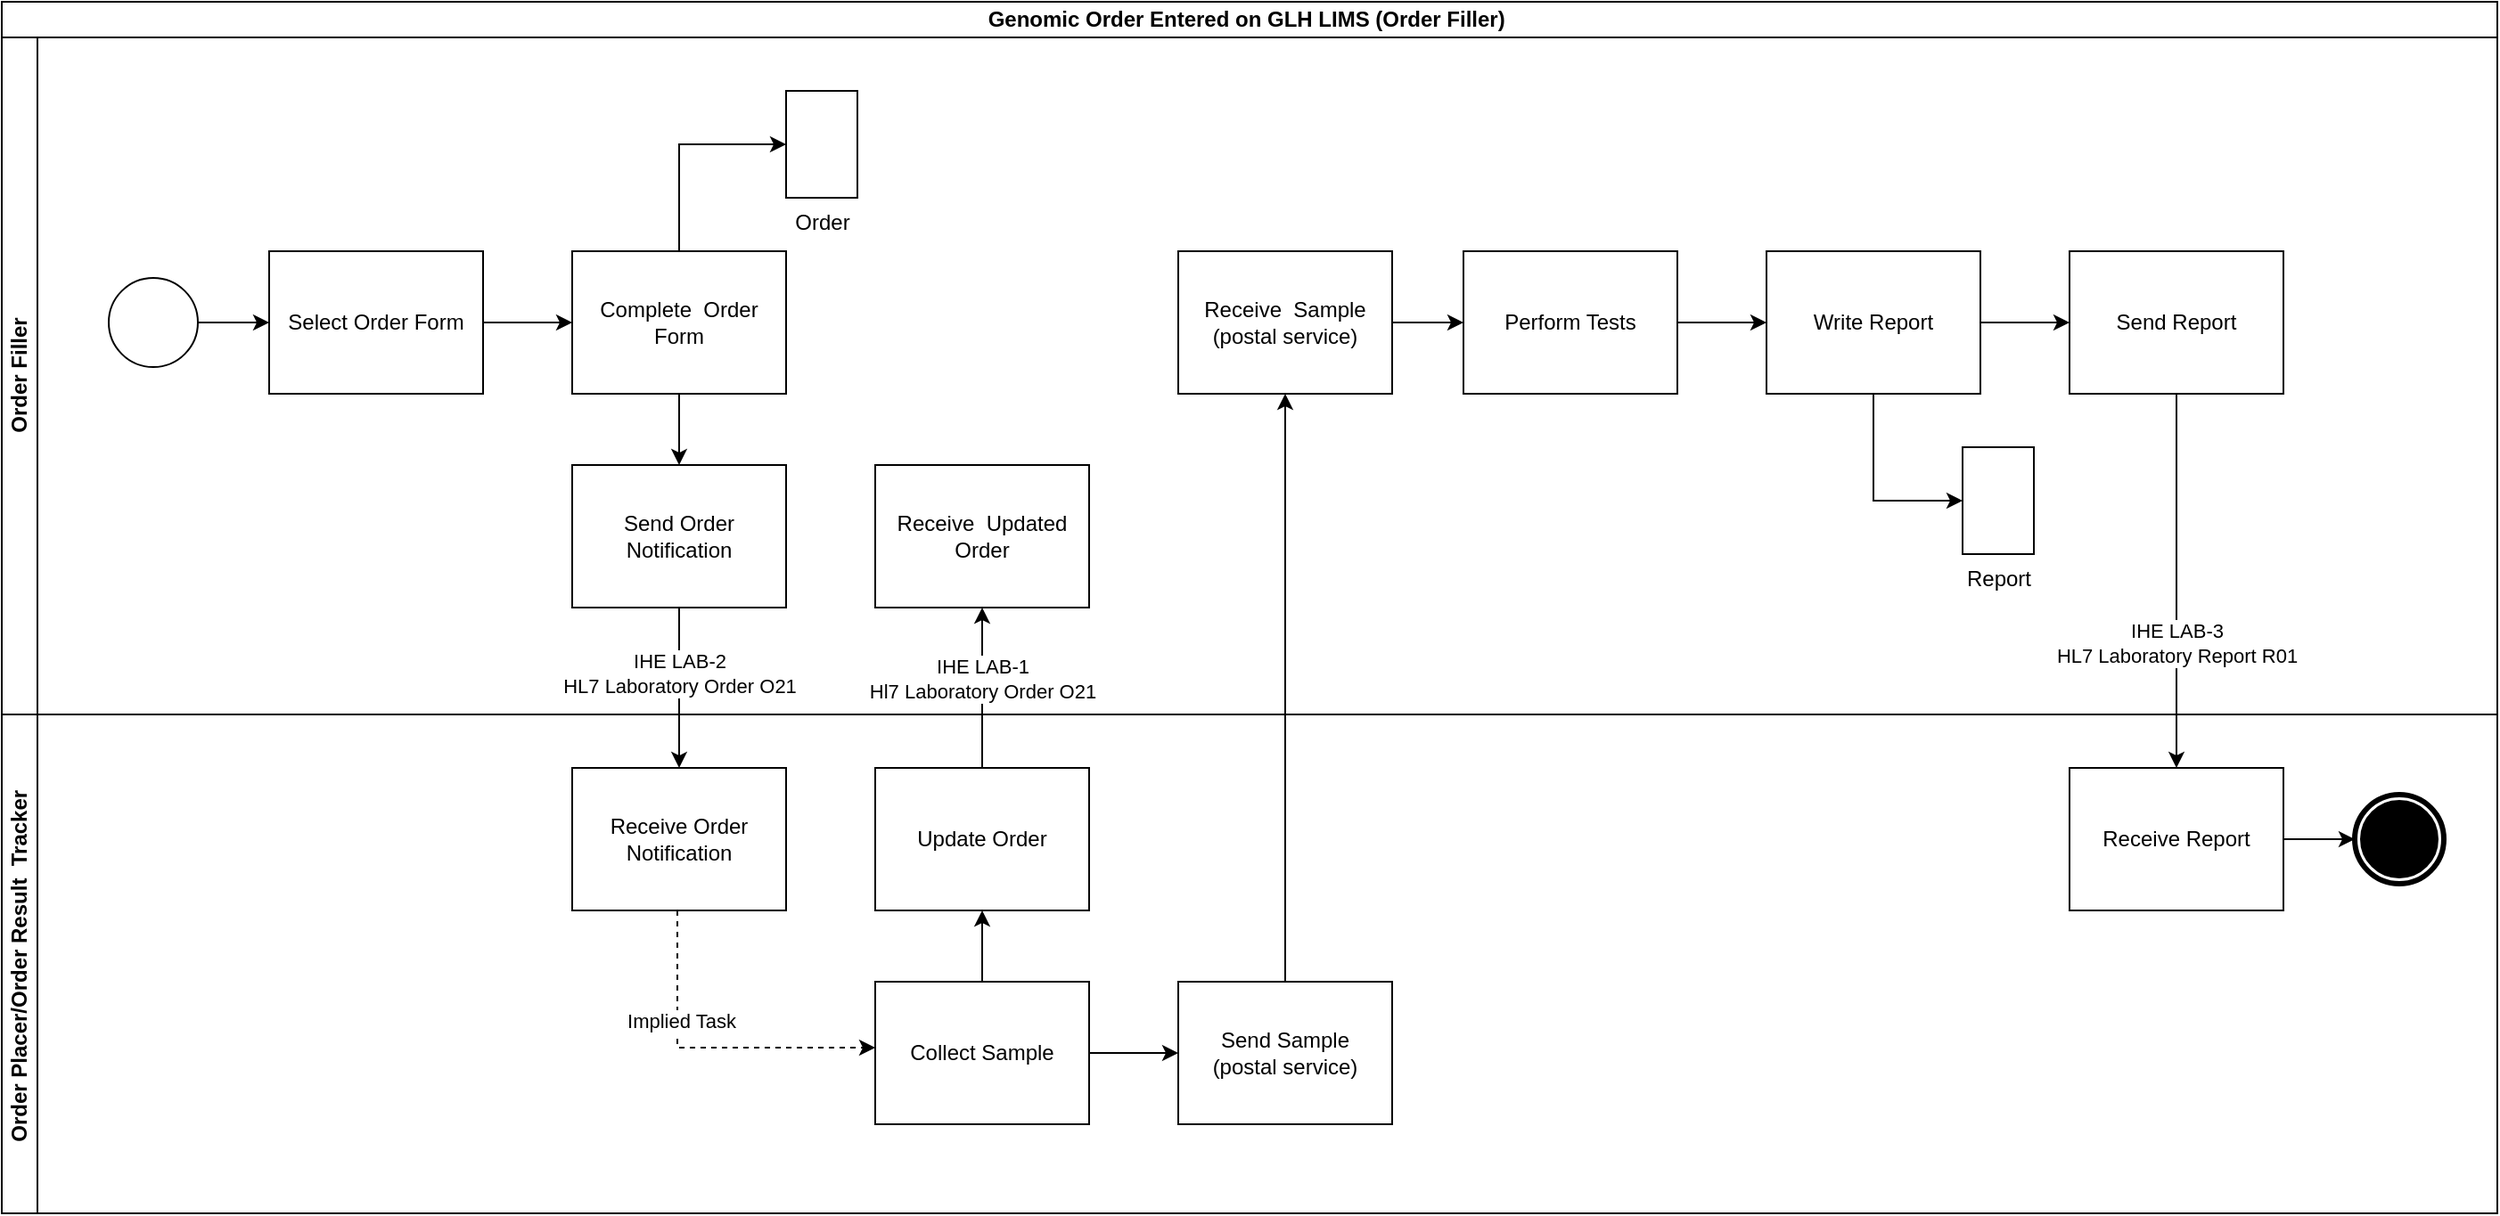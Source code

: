 <mxfile version="26.0.16">
  <diagram name="Page-1" id="MafnDJ-7xix2ASmtRGoa">
    <mxGraphModel grid="1" page="1" gridSize="10" guides="1" tooltips="1" connect="1" arrows="1" fold="1" pageScale="1" pageWidth="827" pageHeight="1169" math="0" shadow="0">
      <root>
        <mxCell id="0" />
        <mxCell id="1" parent="0" />
        <mxCell id="jTdIVBTPUZk9hlG6x69J-1" value="Genomic Order Entered on GLH LIMS (Order Filler)&amp;nbsp;" style="swimlane;html=1;childLayout=stackLayout;resizeParent=1;resizeParentMax=0;horizontal=1;startSize=20;horizontalStack=0;whiteSpace=wrap;" vertex="1" parent="1">
          <mxGeometry x="40" y="40" width="1400" height="680" as="geometry" />
        </mxCell>
        <mxCell id="jTdIVBTPUZk9hlG6x69J-2" value="Order Filler" style="swimlane;html=1;startSize=20;horizontal=0;" vertex="1" parent="jTdIVBTPUZk9hlG6x69J-1">
          <mxGeometry y="20" width="1400" height="380" as="geometry" />
        </mxCell>
        <mxCell id="jTdIVBTPUZk9hlG6x69J-7" value="" style="edgeStyle=orthogonalEdgeStyle;rounded=0;orthogonalLoop=1;jettySize=auto;html=1;entryX=0;entryY=0.5;entryDx=0;entryDy=0;entryPerimeter=0;" edge="1" parent="jTdIVBTPUZk9hlG6x69J-2" source="jTdIVBTPUZk9hlG6x69J-5" target="jTdIVBTPUZk9hlG6x69J-8">
          <mxGeometry relative="1" as="geometry">
            <mxPoint x="155" y="160" as="targetPoint" />
          </mxGeometry>
        </mxCell>
        <mxCell id="jTdIVBTPUZk9hlG6x69J-5" value="" style="points=[[0.145,0.145,0],[0.5,0,0],[0.855,0.145,0],[1,0.5,0],[0.855,0.855,0],[0.5,1,0],[0.145,0.855,0],[0,0.5,0]];shape=mxgraph.bpmn.event;html=1;verticalLabelPosition=bottom;labelBackgroundColor=#ffffff;verticalAlign=top;align=center;perimeter=ellipsePerimeter;outlineConnect=0;aspect=fixed;outline=standard;symbol=general;" vertex="1" parent="jTdIVBTPUZk9hlG6x69J-2">
          <mxGeometry x="60" y="135" width="50" height="50" as="geometry" />
        </mxCell>
        <mxCell id="jTdIVBTPUZk9hlG6x69J-10" style="edgeStyle=orthogonalEdgeStyle;rounded=0;orthogonalLoop=1;jettySize=auto;html=1;" edge="1" parent="jTdIVBTPUZk9hlG6x69J-2" source="jTdIVBTPUZk9hlG6x69J-8" target="jTdIVBTPUZk9hlG6x69J-9">
          <mxGeometry relative="1" as="geometry" />
        </mxCell>
        <mxCell id="jTdIVBTPUZk9hlG6x69J-8" value="Select Order Form" style="points=[[0.25,0,0],[0.5,0,0],[0.75,0,0],[1,0.25,0],[1,0.5,0],[1,0.75,0],[0.75,1,0],[0.5,1,0],[0.25,1,0],[0,0.75,0],[0,0.5,0],[0,0.25,0]];shape=mxgraph.bpmn.task2;whiteSpace=wrap;rectStyle=rounded;size=10;html=1;container=1;expand=0;collapsible=0;taskMarker=user;" vertex="1" parent="jTdIVBTPUZk9hlG6x69J-2">
          <mxGeometry x="150" y="120" width="120" height="80" as="geometry" />
        </mxCell>
        <mxCell id="jTdIVBTPUZk9hlG6x69J-9" value="Complete&amp;nbsp; Order Form" style="points=[[0.25,0,0],[0.5,0,0],[0.75,0,0],[1,0.25,0],[1,0.5,0],[1,0.75,0],[0.75,1,0],[0.5,1,0],[0.25,1,0],[0,0.75,0],[0,0.5,0],[0,0.25,0]];shape=mxgraph.bpmn.task2;whiteSpace=wrap;rectStyle=rounded;size=10;html=1;container=1;expand=0;collapsible=0;taskMarker=user;" vertex="1" parent="jTdIVBTPUZk9hlG6x69J-2">
          <mxGeometry x="320" y="120" width="120" height="80" as="geometry" />
        </mxCell>
        <mxCell id="jTdIVBTPUZk9hlG6x69J-11" value="Send Order Notification" style="points=[[0.25,0,0],[0.5,0,0],[0.75,0,0],[1,0.25,0],[1,0.5,0],[1,0.75,0],[0.75,1,0],[0.5,1,0],[0.25,1,0],[0,0.75,0],[0,0.5,0],[0,0.25,0]];shape=mxgraph.bpmn.task2;whiteSpace=wrap;rectStyle=rounded;size=10;html=1;container=1;expand=0;collapsible=0;taskMarker=send;" vertex="1" parent="jTdIVBTPUZk9hlG6x69J-2">
          <mxGeometry x="320" y="240" width="120" height="80" as="geometry" />
        </mxCell>
        <mxCell id="jTdIVBTPUZk9hlG6x69J-13" style="edgeStyle=orthogonalEdgeStyle;rounded=0;orthogonalLoop=1;jettySize=auto;html=1;entryX=0.5;entryY=0;entryDx=0;entryDy=0;entryPerimeter=0;" edge="1" parent="jTdIVBTPUZk9hlG6x69J-2" source="jTdIVBTPUZk9hlG6x69J-9" target="jTdIVBTPUZk9hlG6x69J-11">
          <mxGeometry relative="1" as="geometry" />
        </mxCell>
        <mxCell id="jTdIVBTPUZk9hlG6x69J-16" value="Order" style="shape=mxgraph.bpmn.data2;labelPosition=center;verticalLabelPosition=bottom;align=center;verticalAlign=top;size=15;html=1;bpmnTransferType=output;" vertex="1" parent="jTdIVBTPUZk9hlG6x69J-2">
          <mxGeometry x="440" y="30" width="40" height="60" as="geometry" />
        </mxCell>
        <mxCell id="jTdIVBTPUZk9hlG6x69J-17" style="edgeStyle=orthogonalEdgeStyle;rounded=0;orthogonalLoop=1;jettySize=auto;html=1;entryX=0;entryY=0.5;entryDx=0;entryDy=0;entryPerimeter=0;" edge="1" parent="jTdIVBTPUZk9hlG6x69J-2" source="jTdIVBTPUZk9hlG6x69J-9" target="jTdIVBTPUZk9hlG6x69J-16">
          <mxGeometry relative="1" as="geometry" />
        </mxCell>
        <mxCell id="jTdIVBTPUZk9hlG6x69J-22" value="Receive&amp;nbsp; Updated Order" style="points=[[0.25,0,0],[0.5,0,0],[0.75,0,0],[1,0.25,0],[1,0.5,0],[1,0.75,0],[0.75,1,0],[0.5,1,0],[0.25,1,0],[0,0.75,0],[0,0.5,0],[0,0.25,0]];shape=mxgraph.bpmn.task2;whiteSpace=wrap;rectStyle=rounded;size=10;html=1;container=1;expand=0;collapsible=0;taskMarker=receive;" vertex="1" parent="jTdIVBTPUZk9hlG6x69J-2">
          <mxGeometry x="490" y="240" width="120" height="80" as="geometry" />
        </mxCell>
        <mxCell id="jTdIVBTPUZk9hlG6x69J-43" value="Receive&amp;nbsp; Sample&lt;br&gt;(postal service)" style="points=[[0.25,0,0],[0.5,0,0],[0.75,0,0],[1,0.25,0],[1,0.5,0],[1,0.75,0],[0.75,1,0],[0.5,1,0],[0.25,1,0],[0,0.75,0],[0,0.5,0],[0,0.25,0]];shape=mxgraph.bpmn.task2;whiteSpace=wrap;rectStyle=rounded;size=10;html=1;container=1;expand=0;collapsible=0;taskMarker=receive;" vertex="1" parent="jTdIVBTPUZk9hlG6x69J-2">
          <mxGeometry x="660" y="120" width="120" height="80" as="geometry" />
        </mxCell>
        <mxCell id="jTdIVBTPUZk9hlG6x69J-18" value="Perform Tests" style="points=[[0.25,0,0],[0.5,0,0],[0.75,0,0],[1,0.25,0],[1,0.5,0],[1,0.75,0],[0.75,1,0],[0.5,1,0],[0.25,1,0],[0,0.75,0],[0,0.5,0],[0,0.25,0]];shape=mxgraph.bpmn.task2;whiteSpace=wrap;rectStyle=rounded;size=10;html=1;container=1;expand=0;collapsible=0;taskMarker=user;" vertex="1" parent="jTdIVBTPUZk9hlG6x69J-2">
          <mxGeometry x="820" y="120" width="120" height="80" as="geometry" />
        </mxCell>
        <mxCell id="jTdIVBTPUZk9hlG6x69J-23" style="edgeStyle=orthogonalEdgeStyle;rounded=0;orthogonalLoop=1;jettySize=auto;html=1;entryX=0;entryY=0.5;entryDx=0;entryDy=0;entryPerimeter=0;" edge="1" parent="jTdIVBTPUZk9hlG6x69J-2" source="jTdIVBTPUZk9hlG6x69J-43" target="jTdIVBTPUZk9hlG6x69J-18">
          <mxGeometry relative="1" as="geometry" />
        </mxCell>
        <mxCell id="jTdIVBTPUZk9hlG6x69J-32" value="Write Report" style="points=[[0.25,0,0],[0.5,0,0],[0.75,0,0],[1,0.25,0],[1,0.5,0],[1,0.75,0],[0.75,1,0],[0.5,1,0],[0.25,1,0],[0,0.75,0],[0,0.5,0],[0,0.25,0]];shape=mxgraph.bpmn.task2;whiteSpace=wrap;rectStyle=rounded;size=10;html=1;container=1;expand=0;collapsible=0;taskMarker=user;" vertex="1" parent="jTdIVBTPUZk9hlG6x69J-2">
          <mxGeometry x="990" y="120" width="120" height="80" as="geometry" />
        </mxCell>
        <mxCell id="jTdIVBTPUZk9hlG6x69J-33" style="edgeStyle=orthogonalEdgeStyle;rounded=0;orthogonalLoop=1;jettySize=auto;html=1;entryX=0;entryY=0.5;entryDx=0;entryDy=0;entryPerimeter=0;" edge="1" parent="jTdIVBTPUZk9hlG6x69J-2" source="jTdIVBTPUZk9hlG6x69J-18" target="jTdIVBTPUZk9hlG6x69J-32">
          <mxGeometry relative="1" as="geometry" />
        </mxCell>
        <mxCell id="jTdIVBTPUZk9hlG6x69J-34" value="Send Report" style="points=[[0.25,0,0],[0.5,0,0],[0.75,0,0],[1,0.25,0],[1,0.5,0],[1,0.75,0],[0.75,1,0],[0.5,1,0],[0.25,1,0],[0,0.75,0],[0,0.5,0],[0,0.25,0]];shape=mxgraph.bpmn.task2;whiteSpace=wrap;rectStyle=rounded;size=10;html=1;container=1;expand=0;collapsible=0;taskMarker=send;" vertex="1" parent="jTdIVBTPUZk9hlG6x69J-2">
          <mxGeometry x="1160" y="120" width="120" height="80" as="geometry" />
        </mxCell>
        <mxCell id="jTdIVBTPUZk9hlG6x69J-37" style="edgeStyle=orthogonalEdgeStyle;rounded=0;orthogonalLoop=1;jettySize=auto;html=1;entryX=0;entryY=0.5;entryDx=0;entryDy=0;entryPerimeter=0;" edge="1" parent="jTdIVBTPUZk9hlG6x69J-2" source="jTdIVBTPUZk9hlG6x69J-32" target="jTdIVBTPUZk9hlG6x69J-34">
          <mxGeometry relative="1" as="geometry" />
        </mxCell>
        <mxCell id="jTdIVBTPUZk9hlG6x69J-41" value="Report" style="shape=mxgraph.bpmn.data2;labelPosition=center;verticalLabelPosition=bottom;align=center;verticalAlign=top;size=15;html=1;bpmnTransferType=output;" vertex="1" parent="jTdIVBTPUZk9hlG6x69J-2">
          <mxGeometry x="1100" y="230" width="40" height="60" as="geometry" />
        </mxCell>
        <mxCell id="jTdIVBTPUZk9hlG6x69J-42" style="edgeStyle=orthogonalEdgeStyle;rounded=0;orthogonalLoop=1;jettySize=auto;html=1;entryX=0;entryY=0.5;entryDx=0;entryDy=0;entryPerimeter=0;" edge="1" parent="jTdIVBTPUZk9hlG6x69J-2" source="jTdIVBTPUZk9hlG6x69J-32" target="jTdIVBTPUZk9hlG6x69J-41">
          <mxGeometry relative="1" as="geometry">
            <Array as="points">
              <mxPoint x="1050" y="260" />
            </Array>
          </mxGeometry>
        </mxCell>
        <mxCell id="jTdIVBTPUZk9hlG6x69J-15" style="edgeStyle=orthogonalEdgeStyle;rounded=0;orthogonalLoop=1;jettySize=auto;html=1;" edge="1" parent="jTdIVBTPUZk9hlG6x69J-1" source="jTdIVBTPUZk9hlG6x69J-11" target="jTdIVBTPUZk9hlG6x69J-14">
          <mxGeometry relative="1" as="geometry" />
        </mxCell>
        <mxCell id="jTdIVBTPUZk9hlG6x69J-20" value="IHE LAB-2&lt;br&gt;HL7 Laboratory Order O21" style="edgeLabel;html=1;align=center;verticalAlign=middle;resizable=0;points=[];" connectable="0" vertex="1" parent="jTdIVBTPUZk9hlG6x69J-15">
          <mxGeometry x="-0.178" relative="1" as="geometry">
            <mxPoint as="offset" />
          </mxGeometry>
        </mxCell>
        <mxCell id="jTdIVBTPUZk9hlG6x69J-27" style="edgeStyle=orthogonalEdgeStyle;rounded=0;orthogonalLoop=1;jettySize=auto;html=1;entryX=0.5;entryY=1;entryDx=0;entryDy=0;entryPerimeter=0;" edge="1" parent="jTdIVBTPUZk9hlG6x69J-1" source="jTdIVBTPUZk9hlG6x69J-26" target="jTdIVBTPUZk9hlG6x69J-22">
          <mxGeometry relative="1" as="geometry" />
        </mxCell>
        <mxCell id="jTdIVBTPUZk9hlG6x69J-28" value="IHE LAB-1&lt;br&gt;Hl7 Laboratory Order O21" style="edgeLabel;html=1;align=center;verticalAlign=middle;resizable=0;points=[];" connectable="0" vertex="1" parent="jTdIVBTPUZk9hlG6x69J-27">
          <mxGeometry x="-0.133" relative="1" as="geometry">
            <mxPoint y="-11" as="offset" />
          </mxGeometry>
        </mxCell>
        <mxCell id="jTdIVBTPUZk9hlG6x69J-4" value="Order Placer/Order Result&amp;nbsp; Tracker&amp;nbsp;" style="swimlane;html=1;startSize=20;horizontal=0;" vertex="1" parent="jTdIVBTPUZk9hlG6x69J-1">
          <mxGeometry y="400" width="1400" height="280" as="geometry" />
        </mxCell>
        <mxCell id="jTdIVBTPUZk9hlG6x69J-14" value="Receive Order&lt;br&gt;Notification" style="points=[[0.25,0,0],[0.5,0,0],[0.75,0,0],[1,0.25,0],[1,0.5,0],[1,0.75,0],[0.75,1,0],[0.5,1,0],[0.25,1,0],[0,0.75,0],[0,0.5,0],[0,0.25,0]];shape=mxgraph.bpmn.task2;whiteSpace=wrap;rectStyle=rounded;size=10;html=1;container=1;expand=0;collapsible=0;taskMarker=receive;" vertex="1" parent="jTdIVBTPUZk9hlG6x69J-4">
          <mxGeometry x="320" y="30" width="120" height="80" as="geometry" />
        </mxCell>
        <mxCell id="Qv9ZNP5zF3m_BVQx5oD--1" value="Collect Sample" style="points=[[0.25,0,0],[0.5,0,0],[0.75,0,0],[1,0.25,0],[1,0.5,0],[1,0.75,0],[0.75,1,0],[0.5,1,0],[0.25,1,0],[0,0.75,0],[0,0.5,0],[0,0.25,0]];shape=mxgraph.bpmn.task2;whiteSpace=wrap;rectStyle=rounded;size=10;html=1;container=1;expand=0;collapsible=0;taskMarker=user;" vertex="1" parent="jTdIVBTPUZk9hlG6x69J-4">
          <mxGeometry x="490" y="150" width="120" height="80" as="geometry" />
        </mxCell>
        <mxCell id="Qv9ZNP5zF3m_BVQx5oD--2" style="edgeStyle=orthogonalEdgeStyle;rounded=0;orthogonalLoop=1;jettySize=auto;html=1;dashed=1;" edge="1" parent="jTdIVBTPUZk9hlG6x69J-4" source="jTdIVBTPUZk9hlG6x69J-14" target="Qv9ZNP5zF3m_BVQx5oD--1">
          <mxGeometry relative="1" as="geometry">
            <mxPoint x="379.04" y="100" as="sourcePoint" />
            <mxPoint x="490.0" y="187.04" as="targetPoint" />
            <Array as="points">
              <mxPoint x="379" y="187" />
            </Array>
          </mxGeometry>
        </mxCell>
        <mxCell id="Qv9ZNP5zF3m_BVQx5oD--3" value="Implied Task" style="edgeLabel;html=1;align=center;verticalAlign=middle;resizable=0;points=[];" connectable="0" vertex="1" parent="Qv9ZNP5zF3m_BVQx5oD--2">
          <mxGeometry x="-0.34" y="2" relative="1" as="geometry">
            <mxPoint as="offset" />
          </mxGeometry>
        </mxCell>
        <mxCell id="jTdIVBTPUZk9hlG6x69J-26" value="Update Order" style="points=[[0.25,0,0],[0.5,0,0],[0.75,0,0],[1,0.25,0],[1,0.5,0],[1,0.75,0],[0.75,1,0],[0.5,1,0],[0.25,1,0],[0,0.75,0],[0,0.5,0],[0,0.25,0]];shape=mxgraph.bpmn.task2;whiteSpace=wrap;rectStyle=rounded;size=10;html=1;container=1;expand=0;collapsible=0;taskMarker=send;" vertex="1" parent="jTdIVBTPUZk9hlG6x69J-4">
          <mxGeometry x="490" y="30" width="120" height="80" as="geometry" />
        </mxCell>
        <mxCell id="Qv9ZNP5zF3m_BVQx5oD--4" style="edgeStyle=orthogonalEdgeStyle;rounded=0;orthogonalLoop=1;jettySize=auto;html=1;entryX=0.5;entryY=1;entryDx=0;entryDy=0;entryPerimeter=0;" edge="1" parent="jTdIVBTPUZk9hlG6x69J-4" source="Qv9ZNP5zF3m_BVQx5oD--1" target="jTdIVBTPUZk9hlG6x69J-26">
          <mxGeometry relative="1" as="geometry" />
        </mxCell>
        <mxCell id="jTdIVBTPUZk9hlG6x69J-30" value="Send Sample&lt;br&gt;(postal service)" style="points=[[0.25,0,0],[0.5,0,0],[0.75,0,0],[1,0.25,0],[1,0.5,0],[1,0.75,0],[0.75,1,0],[0.5,1,0],[0.25,1,0],[0,0.75,0],[0,0.5,0],[0,0.25,0]];shape=mxgraph.bpmn.task2;whiteSpace=wrap;rectStyle=rounded;size=10;html=1;container=1;expand=0;collapsible=0;taskMarker=send;" vertex="1" parent="jTdIVBTPUZk9hlG6x69J-4">
          <mxGeometry x="660" y="150" width="120" height="80" as="geometry" />
        </mxCell>
        <mxCell id="jTdIVBTPUZk9hlG6x69J-31" style="edgeStyle=orthogonalEdgeStyle;rounded=0;orthogonalLoop=1;jettySize=auto;html=1;entryX=0;entryY=0.5;entryDx=0;entryDy=0;entryPerimeter=0;exitX=1;exitY=0.5;exitDx=0;exitDy=0;exitPerimeter=0;" edge="1" parent="jTdIVBTPUZk9hlG6x69J-4" source="Qv9ZNP5zF3m_BVQx5oD--1" target="jTdIVBTPUZk9hlG6x69J-30">
          <mxGeometry relative="1" as="geometry">
            <mxPoint x="610" y="-220" as="sourcePoint" />
          </mxGeometry>
        </mxCell>
        <mxCell id="jTdIVBTPUZk9hlG6x69J-35" value="Receive Report" style="points=[[0.25,0,0],[0.5,0,0],[0.75,0,0],[1,0.25,0],[1,0.5,0],[1,0.75,0],[0.75,1,0],[0.5,1,0],[0.25,1,0],[0,0.75,0],[0,0.5,0],[0,0.25,0]];shape=mxgraph.bpmn.task2;whiteSpace=wrap;rectStyle=rounded;size=10;html=1;container=1;expand=0;collapsible=0;taskMarker=receive;" vertex="1" parent="jTdIVBTPUZk9hlG6x69J-4">
          <mxGeometry x="1160" y="30" width="120" height="80" as="geometry" />
        </mxCell>
        <mxCell id="jTdIVBTPUZk9hlG6x69J-38" value="" style="points=[[0.145,0.145,0],[0.5,0,0],[0.855,0.145,0],[1,0.5,0],[0.855,0.855,0],[0.5,1,0],[0.145,0.855,0],[0,0.5,0]];shape=mxgraph.bpmn.event;html=1;verticalLabelPosition=bottom;labelBackgroundColor=#ffffff;verticalAlign=top;align=center;perimeter=ellipsePerimeter;outlineConnect=0;aspect=fixed;outline=end;symbol=terminate;" vertex="1" parent="jTdIVBTPUZk9hlG6x69J-4">
          <mxGeometry x="1320" y="45" width="50" height="50" as="geometry" />
        </mxCell>
        <mxCell id="jTdIVBTPUZk9hlG6x69J-39" style="edgeStyle=orthogonalEdgeStyle;rounded=0;orthogonalLoop=1;jettySize=auto;html=1;" edge="1" parent="jTdIVBTPUZk9hlG6x69J-4" source="jTdIVBTPUZk9hlG6x69J-35" target="jTdIVBTPUZk9hlG6x69J-38">
          <mxGeometry relative="1" as="geometry" />
        </mxCell>
        <mxCell id="jTdIVBTPUZk9hlG6x69J-45" style="edgeStyle=orthogonalEdgeStyle;rounded=0;orthogonalLoop=1;jettySize=auto;html=1;" edge="1" parent="jTdIVBTPUZk9hlG6x69J-1" source="jTdIVBTPUZk9hlG6x69J-30" target="jTdIVBTPUZk9hlG6x69J-43">
          <mxGeometry relative="1" as="geometry" />
        </mxCell>
        <mxCell id="jTdIVBTPUZk9hlG6x69J-36" style="edgeStyle=orthogonalEdgeStyle;rounded=0;orthogonalLoop=1;jettySize=auto;html=1;" edge="1" parent="jTdIVBTPUZk9hlG6x69J-1" source="jTdIVBTPUZk9hlG6x69J-34" target="jTdIVBTPUZk9hlG6x69J-35">
          <mxGeometry relative="1" as="geometry" />
        </mxCell>
        <mxCell id="jTdIVBTPUZk9hlG6x69J-40" value="IHE LAB-3&lt;br&gt;HL7 Laboratory Report R01" style="edgeLabel;html=1;align=center;verticalAlign=middle;resizable=0;points=[];" connectable="0" vertex="1" parent="jTdIVBTPUZk9hlG6x69J-36">
          <mxGeometry x="0.038" y="1" relative="1" as="geometry">
            <mxPoint x="-1" y="31" as="offset" />
          </mxGeometry>
        </mxCell>
      </root>
    </mxGraphModel>
  </diagram>
</mxfile>

